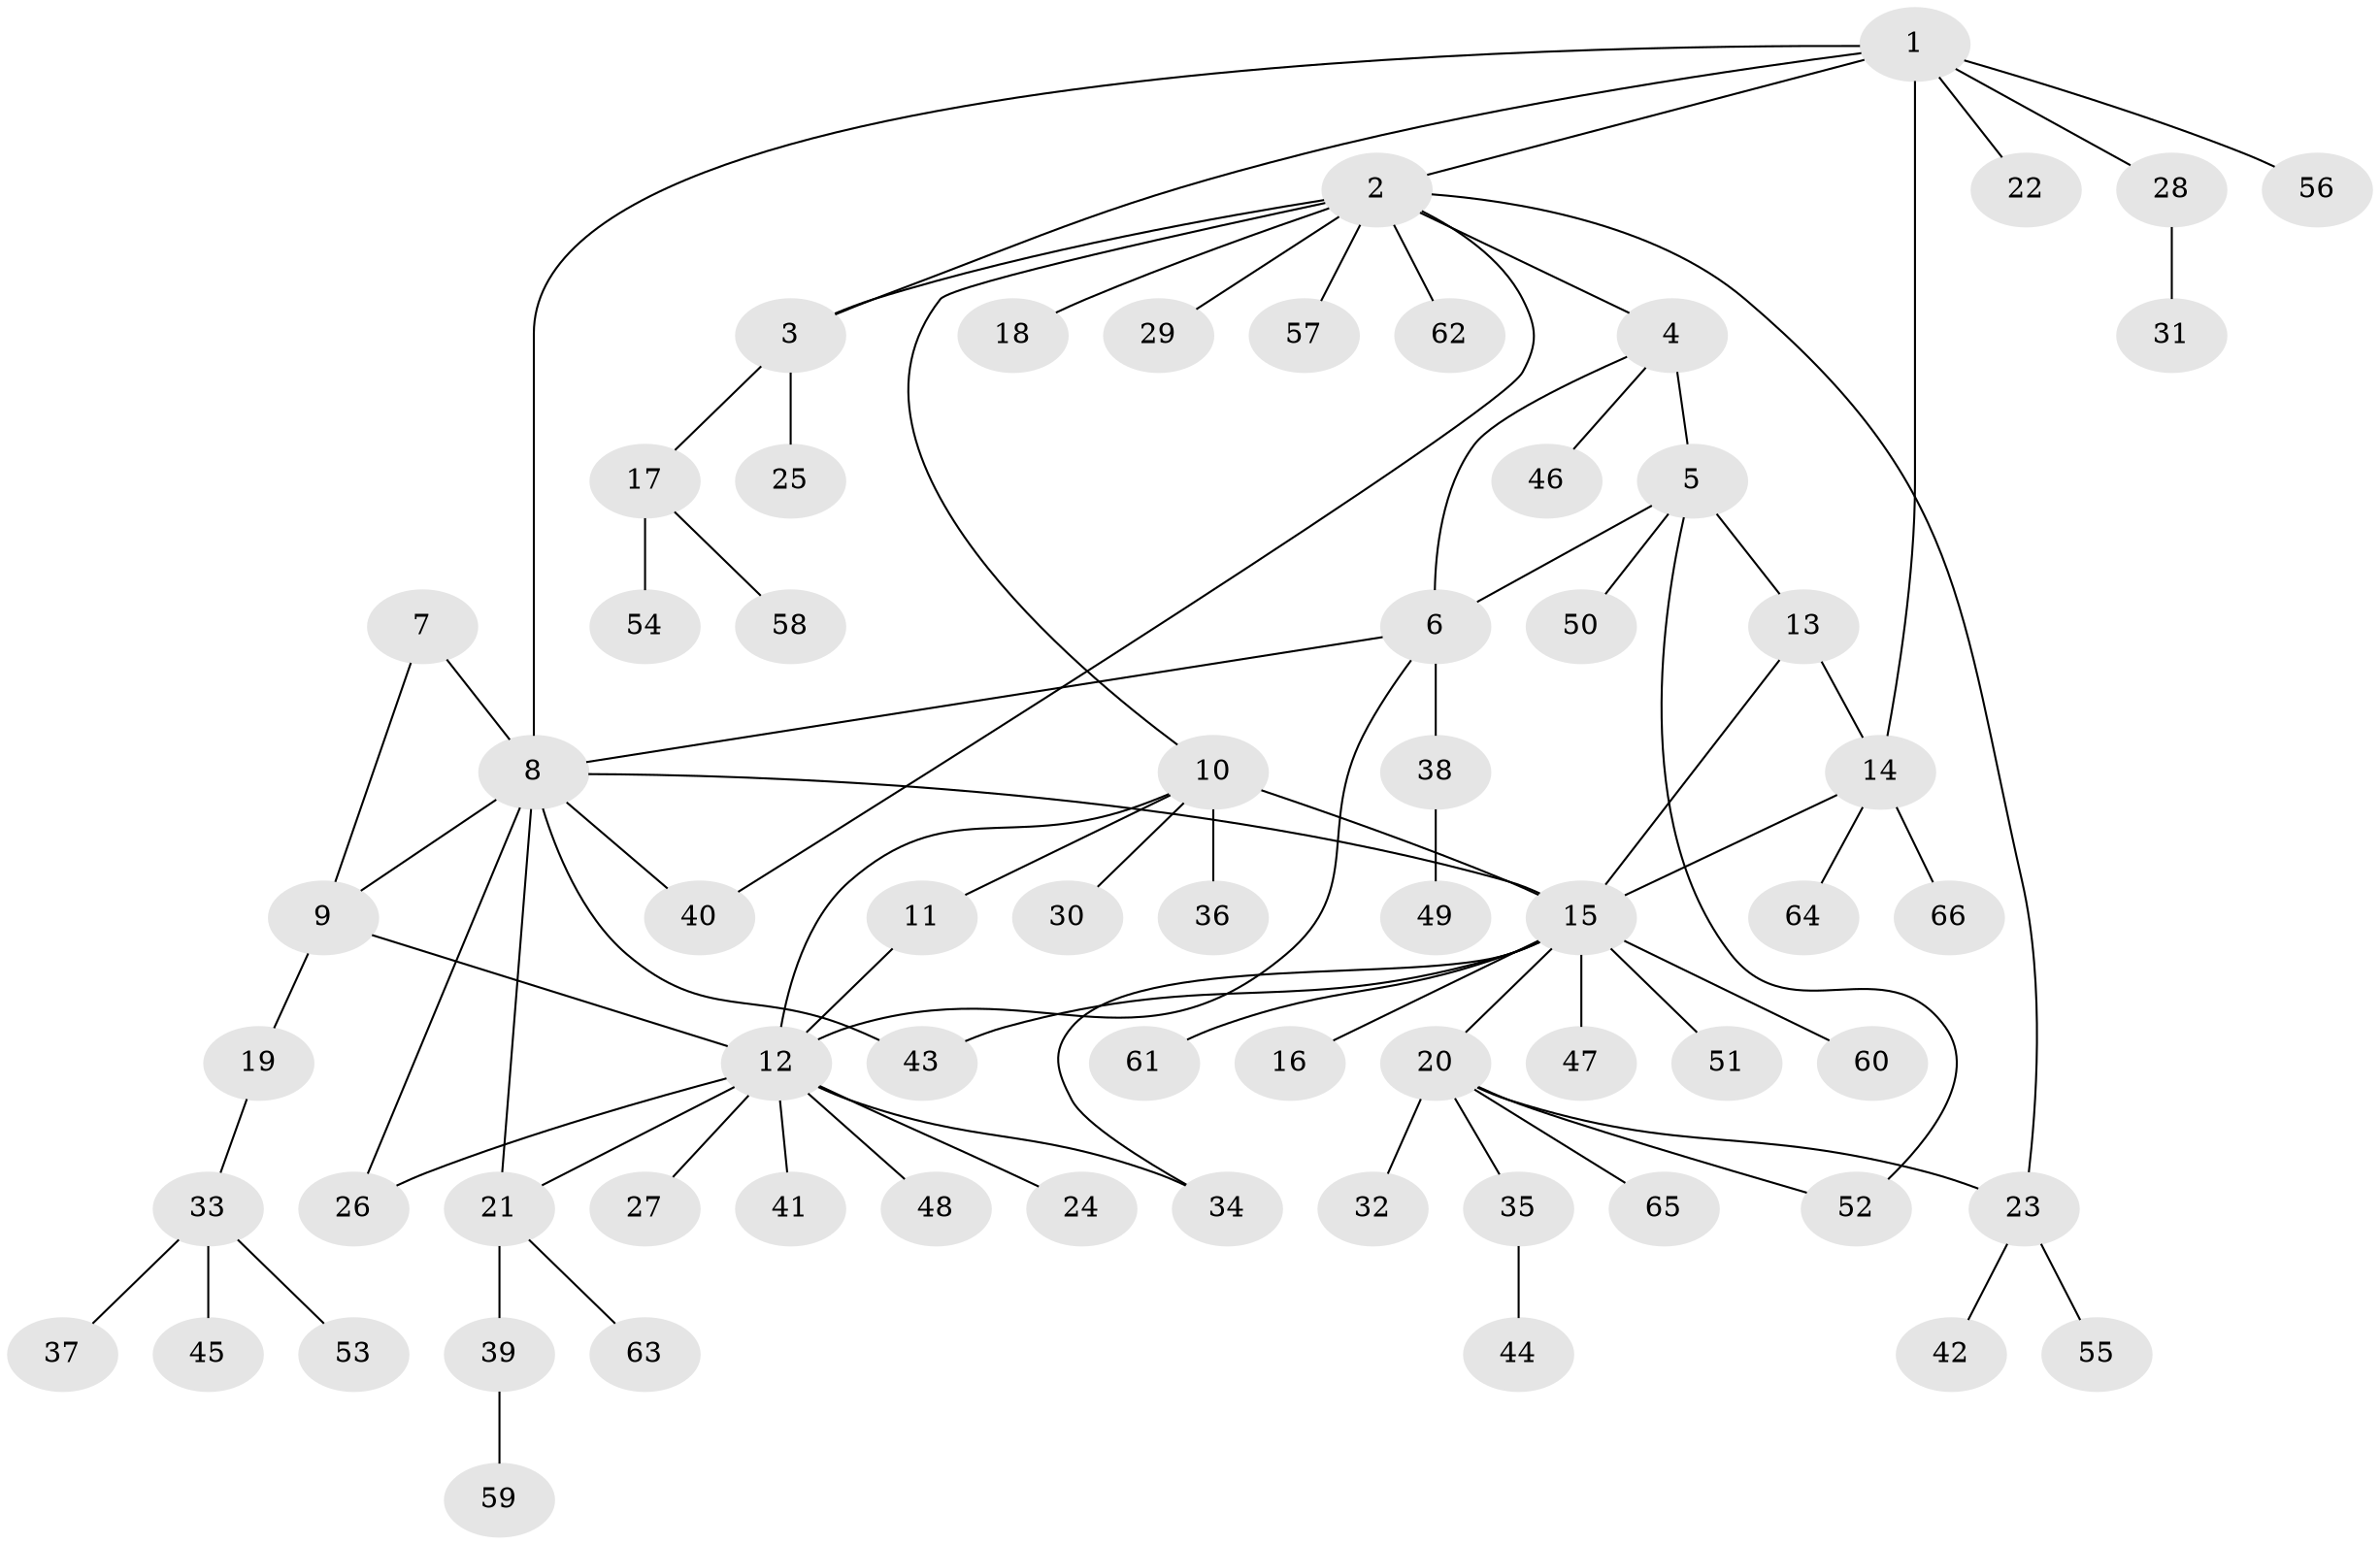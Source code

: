 // Generated by graph-tools (version 1.1) at 2025/11/02/27/25 16:11:31]
// undirected, 66 vertices, 83 edges
graph export_dot {
graph [start="1"]
  node [color=gray90,style=filled];
  1;
  2;
  3;
  4;
  5;
  6;
  7;
  8;
  9;
  10;
  11;
  12;
  13;
  14;
  15;
  16;
  17;
  18;
  19;
  20;
  21;
  22;
  23;
  24;
  25;
  26;
  27;
  28;
  29;
  30;
  31;
  32;
  33;
  34;
  35;
  36;
  37;
  38;
  39;
  40;
  41;
  42;
  43;
  44;
  45;
  46;
  47;
  48;
  49;
  50;
  51;
  52;
  53;
  54;
  55;
  56;
  57;
  58;
  59;
  60;
  61;
  62;
  63;
  64;
  65;
  66;
  1 -- 2;
  1 -- 3;
  1 -- 8;
  1 -- 14;
  1 -- 22;
  1 -- 28;
  1 -- 56;
  2 -- 3;
  2 -- 4;
  2 -- 10;
  2 -- 18;
  2 -- 23;
  2 -- 29;
  2 -- 40;
  2 -- 57;
  2 -- 62;
  3 -- 17;
  3 -- 25;
  4 -- 5;
  4 -- 6;
  4 -- 46;
  5 -- 6;
  5 -- 13;
  5 -- 50;
  5 -- 52;
  6 -- 8;
  6 -- 12;
  6 -- 38;
  7 -- 8;
  7 -- 9;
  8 -- 9;
  8 -- 15;
  8 -- 21;
  8 -- 26;
  8 -- 40;
  8 -- 43;
  9 -- 12;
  9 -- 19;
  10 -- 11;
  10 -- 12;
  10 -- 15;
  10 -- 30;
  10 -- 36;
  11 -- 12;
  12 -- 21;
  12 -- 24;
  12 -- 26;
  12 -- 27;
  12 -- 34;
  12 -- 41;
  12 -- 48;
  13 -- 14;
  13 -- 15;
  14 -- 15;
  14 -- 64;
  14 -- 66;
  15 -- 16;
  15 -- 20;
  15 -- 34;
  15 -- 43;
  15 -- 47;
  15 -- 51;
  15 -- 60;
  15 -- 61;
  17 -- 54;
  17 -- 58;
  19 -- 33;
  20 -- 23;
  20 -- 32;
  20 -- 35;
  20 -- 52;
  20 -- 65;
  21 -- 39;
  21 -- 63;
  23 -- 42;
  23 -- 55;
  28 -- 31;
  33 -- 37;
  33 -- 45;
  33 -- 53;
  35 -- 44;
  38 -- 49;
  39 -- 59;
}
